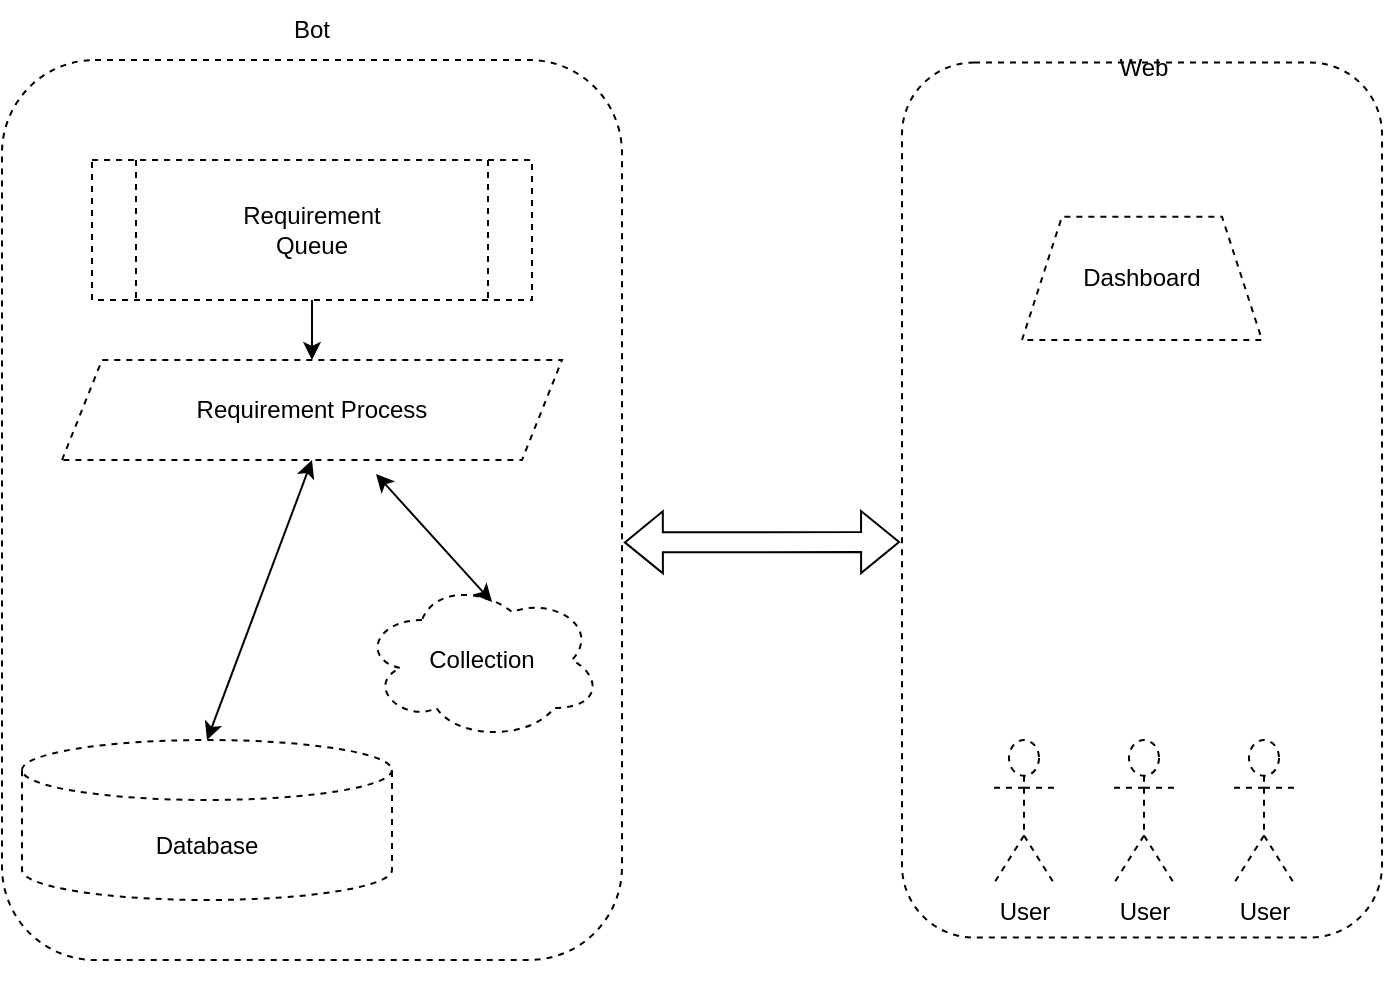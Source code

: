 <mxfile version="17.3.0" type="github" pages="2">
  <diagram id="C5RBs43oDa-KdzZeNtuy" name="Global">
    <mxGraphModel dx="1102" dy="582" grid="1" gridSize="10" guides="1" tooltips="1" connect="1" arrows="1" fold="1" page="1" pageScale="1" pageWidth="827" pageHeight="1169" math="0" shadow="0">
      <root>
        <mxCell id="WIyWlLk6GJQsqaUBKTNV-0" />
        <mxCell id="WIyWlLk6GJQsqaUBKTNV-1" parent="WIyWlLk6GJQsqaUBKTNV-0" />
        <mxCell id="yzFiOKYZT9Ef38Pqaord-11" value="" style="group;dashed=1;strokeColor=none;fillColor=none;" vertex="1" connectable="0" parent="WIyWlLk6GJQsqaUBKTNV-1">
          <mxGeometry x="80" y="60" width="310" height="480" as="geometry" />
        </mxCell>
        <mxCell id="yzFiOKYZT9Ef38Pqaord-7" value="" style="rounded=1;whiteSpace=wrap;html=1;dashed=1;" vertex="1" parent="yzFiOKYZT9Ef38Pqaord-11">
          <mxGeometry y="30" width="310" height="450" as="geometry" />
        </mxCell>
        <mxCell id="yzFiOKYZT9Ef38Pqaord-10" value="Bot" style="text;html=1;strokeColor=none;fillColor=none;align=center;verticalAlign=middle;whiteSpace=wrap;rounded=0;" vertex="1" parent="yzFiOKYZT9Ef38Pqaord-11">
          <mxGeometry x="125" width="60" height="30" as="geometry" />
        </mxCell>
        <mxCell id="yzFiOKYZT9Ef38Pqaord-20" value="Requirement&lt;br&gt;Queue" style="shape=process;whiteSpace=wrap;html=1;backgroundOutline=1;dashed=1;strokeColor=#000000;fillColor=none;" vertex="1" parent="yzFiOKYZT9Ef38Pqaord-11">
          <mxGeometry x="45" y="80" width="220" height="70" as="geometry" />
        </mxCell>
        <mxCell id="yzFiOKYZT9Ef38Pqaord-26" value="Database" style="shape=cylinder3;whiteSpace=wrap;html=1;boundedLbl=1;backgroundOutline=1;size=15;dashed=1;strokeColor=#000000;fillColor=none;" vertex="1" parent="yzFiOKYZT9Ef38Pqaord-11">
          <mxGeometry x="10" y="370" width="185" height="80" as="geometry" />
        </mxCell>
        <mxCell id="yzFiOKYZT9Ef38Pqaord-21" value="Requirement Process" style="shape=parallelogram;perimeter=parallelogramPerimeter;whiteSpace=wrap;html=1;fixedSize=1;fillColor=none;strokeColor=#000000;dashed=1;" vertex="1" parent="yzFiOKYZT9Ef38Pqaord-11">
          <mxGeometry x="30" y="180" width="250" height="50" as="geometry" />
        </mxCell>
        <mxCell id="yzFiOKYZT9Ef38Pqaord-22" value="" style="edgeStyle=orthogonalEdgeStyle;rounded=0;orthogonalLoop=1;jettySize=auto;html=1;" edge="1" parent="yzFiOKYZT9Ef38Pqaord-11" source="yzFiOKYZT9Ef38Pqaord-20" target="yzFiOKYZT9Ef38Pqaord-21">
          <mxGeometry relative="1" as="geometry" />
        </mxCell>
        <mxCell id="yzFiOKYZT9Ef38Pqaord-29" value="" style="endArrow=classic;startArrow=classic;html=1;rounded=0;entryX=0.5;entryY=1;entryDx=0;entryDy=0;exitX=0.5;exitY=0;exitDx=0;exitDy=0;exitPerimeter=0;" edge="1" parent="yzFiOKYZT9Ef38Pqaord-11" source="yzFiOKYZT9Ef38Pqaord-26" target="yzFiOKYZT9Ef38Pqaord-21">
          <mxGeometry width="50" height="50" relative="1" as="geometry">
            <mxPoint x="160" y="360" as="sourcePoint" />
            <mxPoint x="210" y="310" as="targetPoint" />
          </mxGeometry>
        </mxCell>
        <mxCell id="yzFiOKYZT9Ef38Pqaord-35" value="Collection" style="ellipse;shape=cloud;whiteSpace=wrap;html=1;dashed=1;strokeColor=#000000;fillColor=none;" vertex="1" parent="yzFiOKYZT9Ef38Pqaord-11">
          <mxGeometry x="180" y="290" width="120" height="80" as="geometry" />
        </mxCell>
        <mxCell id="u87J7PP9B3z8G6po_uhi-1" value="" style="endArrow=classic;startArrow=classic;html=1;rounded=0;entryX=0.628;entryY=1.14;entryDx=0;entryDy=0;entryPerimeter=0;exitX=0.542;exitY=0.138;exitDx=0;exitDy=0;exitPerimeter=0;" edge="1" parent="yzFiOKYZT9Ef38Pqaord-11" source="yzFiOKYZT9Ef38Pqaord-35" target="yzFiOKYZT9Ef38Pqaord-21">
          <mxGeometry width="50" height="50" relative="1" as="geometry">
            <mxPoint x="320" y="250" as="sourcePoint" />
            <mxPoint x="370" y="200" as="targetPoint" />
          </mxGeometry>
        </mxCell>
        <mxCell id="yzFiOKYZT9Ef38Pqaord-13" value="" style="group" vertex="1" connectable="0" parent="WIyWlLk6GJQsqaUBKTNV-1">
          <mxGeometry x="530" y="60" width="240" height="500" as="geometry" />
        </mxCell>
        <mxCell id="yzFiOKYZT9Ef38Pqaord-8" value="" style="rounded=1;whiteSpace=wrap;html=1;dashed=1;" vertex="1" parent="yzFiOKYZT9Ef38Pqaord-13">
          <mxGeometry y="31.25" width="240" height="437.5" as="geometry" />
        </mxCell>
        <mxCell id="yzFiOKYZT9Ef38Pqaord-12" value="Web" style="text;html=1;strokeColor=none;fillColor=none;align=center;verticalAlign=middle;whiteSpace=wrap;rounded=0;" vertex="1" parent="yzFiOKYZT9Ef38Pqaord-13">
          <mxGeometry x="91" y="17.5" width="60" height="32.5" as="geometry" />
        </mxCell>
        <mxCell id="yzFiOKYZT9Ef38Pqaord-30" value="Dashboard" style="shape=trapezoid;perimeter=trapezoidPerimeter;whiteSpace=wrap;html=1;fixedSize=1;dashed=1;strokeColor=#000000;fillColor=none;" vertex="1" parent="yzFiOKYZT9Ef38Pqaord-13">
          <mxGeometry x="60" y="108.33" width="120" height="61.67" as="geometry" />
        </mxCell>
        <mxCell id="u87J7PP9B3z8G6po_uhi-2" value="" style="group" vertex="1" connectable="0" parent="yzFiOKYZT9Ef38Pqaord-13">
          <mxGeometry x="46" y="370" width="150" height="71.67" as="geometry" />
        </mxCell>
        <mxCell id="yzFiOKYZT9Ef38Pqaord-31" value="User" style="shape=umlActor;verticalLabelPosition=bottom;verticalAlign=top;html=1;outlineConnect=0;dashed=1;strokeColor=#000000;fillColor=none;" vertex="1" parent="u87J7PP9B3z8G6po_uhi-2">
          <mxGeometry width="30" height="71.67" as="geometry" />
        </mxCell>
        <mxCell id="yzFiOKYZT9Ef38Pqaord-32" value="User" style="shape=umlActor;verticalLabelPosition=bottom;verticalAlign=top;html=1;outlineConnect=0;dashed=1;strokeColor=#000000;fillColor=none;" vertex="1" parent="u87J7PP9B3z8G6po_uhi-2">
          <mxGeometry x="60" width="30" height="71.67" as="geometry" />
        </mxCell>
        <mxCell id="yzFiOKYZT9Ef38Pqaord-33" value="User" style="shape=umlActor;verticalLabelPosition=bottom;verticalAlign=top;html=1;outlineConnect=0;dashed=1;strokeColor=#000000;fillColor=none;" vertex="1" parent="u87J7PP9B3z8G6po_uhi-2">
          <mxGeometry x="120" width="30" height="71.67" as="geometry" />
        </mxCell>
        <mxCell id="yzFiOKYZT9Ef38Pqaord-16" value="" style="shape=flexArrow;endArrow=classic;startArrow=classic;html=1;rounded=0;exitX=1.003;exitY=0.536;exitDx=0;exitDy=0;entryX=-0.004;entryY=0.548;entryDx=0;entryDy=0;entryPerimeter=0;exitPerimeter=0;" edge="1" parent="WIyWlLk6GJQsqaUBKTNV-1" source="yzFiOKYZT9Ef38Pqaord-7" target="yzFiOKYZT9Ef38Pqaord-8">
          <mxGeometry width="100" height="100" relative="1" as="geometry">
            <mxPoint x="380" y="260" as="sourcePoint" />
            <mxPoint x="530" y="203" as="targetPoint" />
          </mxGeometry>
        </mxCell>
      </root>
    </mxGraphModel>
  </diagram>
  <diagram id="9nOTDsKQo6yPZAyZG0GB" name="Backend">
    <mxGraphModel dx="1102" dy="582" grid="1" gridSize="10" guides="1" tooltips="1" connect="1" arrows="1" fold="1" page="1" pageScale="1" pageWidth="850" pageHeight="1100" math="0" shadow="0">
      <root>
        <mxCell id="0" />
        <mxCell id="1" parent="0" />
      </root>
    </mxGraphModel>
  </diagram>
</mxfile>
